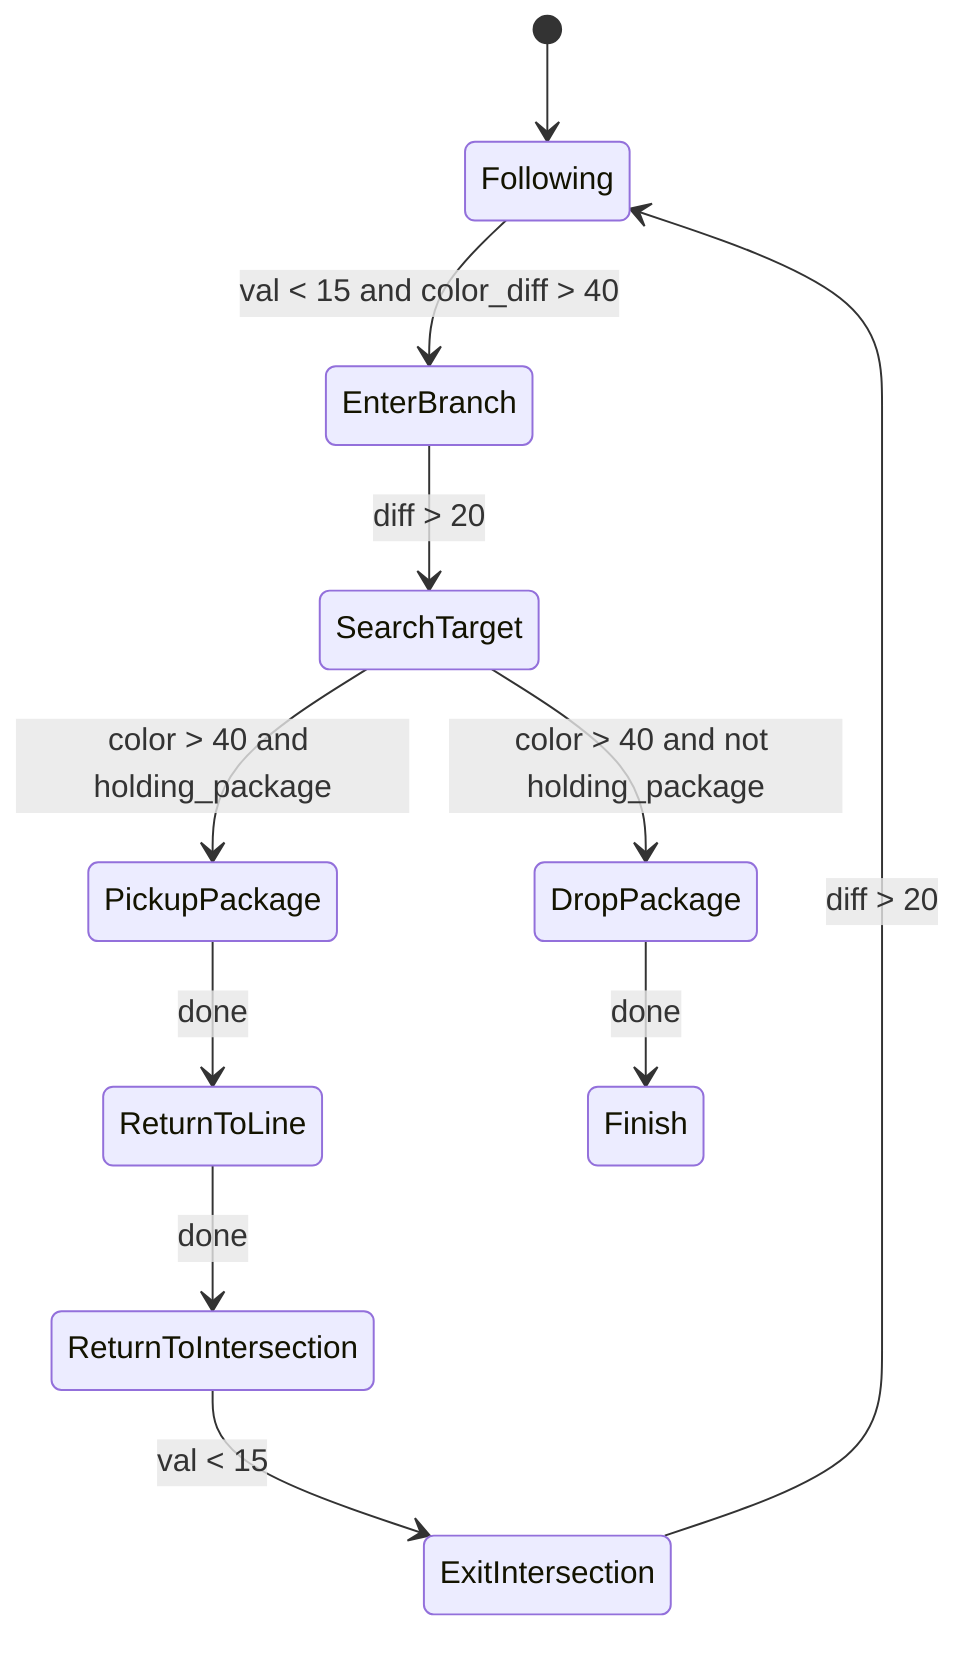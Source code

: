 stateDiagram-v2
    [*] --> Following
    Following --> EnterBranch: val < 15 and color_diff > 40
    EnterBranch --> SearchTarget: diff > 20
    SearchTarget --> PickupPackage: color > 40 and holding_package
    SearchTarget --> DropPackage: color > 40 and not holding_package
    PickupPackage --> ReturnToLine: done
    ReturnToLine --> ReturnToIntersection: done 
    ReturnToIntersection --> ExitIntersection: val < 15 
    ExitIntersection --> Following: diff > 20

    DropPackage --> Finish: done